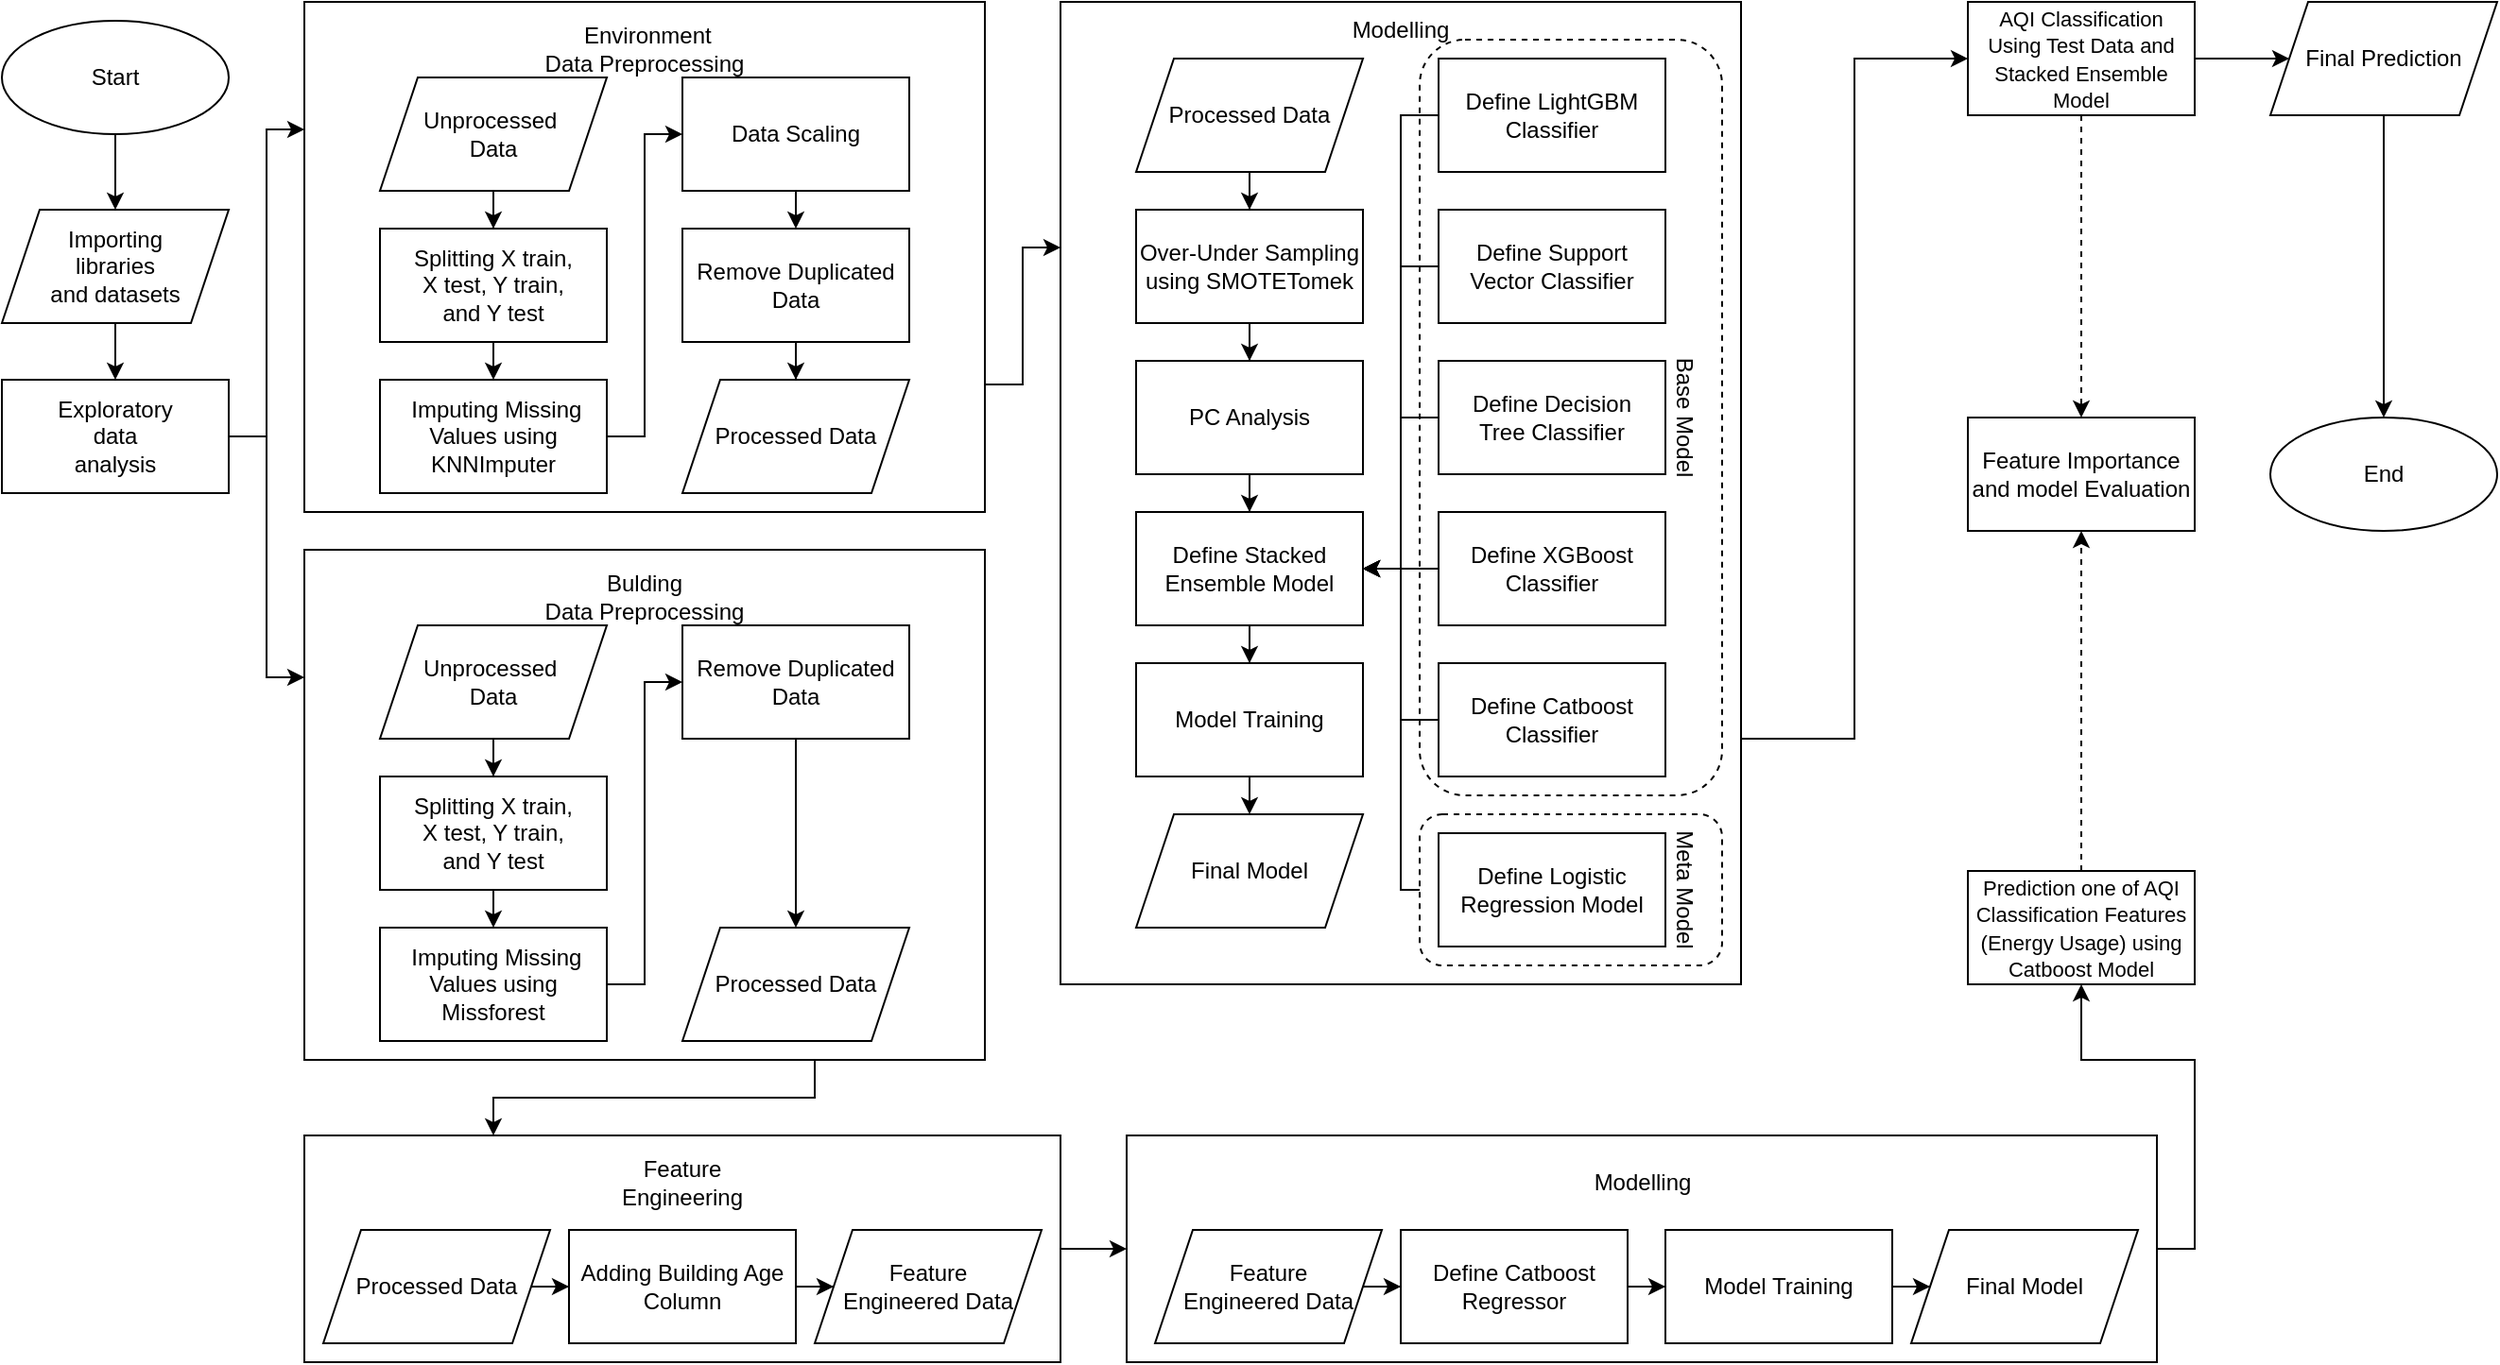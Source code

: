 <mxfile version="26.0.2">
  <diagram name="Page-1" id="DiO7pyCCIh3i1etfyPZZ">
    <mxGraphModel dx="1434" dy="795" grid="1" gridSize="10" guides="1" tooltips="1" connect="1" arrows="1" fold="1" page="1" pageScale="1" pageWidth="850" pageHeight="1100" math="0" shadow="0">
      <root>
        <mxCell id="0" />
        <mxCell id="1" parent="0" />
        <mxCell id="8eDDQyWnlDXpIMxk3LUD-34" style="edgeStyle=orthogonalEdgeStyle;rounded=0;orthogonalLoop=1;jettySize=auto;html=1;exitX=0.5;exitY=1;exitDx=0;exitDy=0;entryX=0.5;entryY=0;entryDx=0;entryDy=0;" edge="1" parent="1" source="8eDDQyWnlDXpIMxk3LUD-1" target="8eDDQyWnlDXpIMxk3LUD-4">
          <mxGeometry relative="1" as="geometry" />
        </mxCell>
        <mxCell id="8eDDQyWnlDXpIMxk3LUD-1" value="Start" style="ellipse;whiteSpace=wrap;html=1;" vertex="1" parent="1">
          <mxGeometry x="40" y="50" width="120" height="60" as="geometry" />
        </mxCell>
        <mxCell id="8eDDQyWnlDXpIMxk3LUD-35" style="edgeStyle=orthogonalEdgeStyle;rounded=0;orthogonalLoop=1;jettySize=auto;html=1;exitX=0.5;exitY=1;exitDx=0;exitDy=0;entryX=0.5;entryY=0;entryDx=0;entryDy=0;" edge="1" parent="1" source="8eDDQyWnlDXpIMxk3LUD-4" target="8eDDQyWnlDXpIMxk3LUD-5">
          <mxGeometry relative="1" as="geometry" />
        </mxCell>
        <mxCell id="8eDDQyWnlDXpIMxk3LUD-4" value="Importing &lt;br&gt;libraries &lt;br&gt;and datasets" style="shape=parallelogram;perimeter=parallelogramPerimeter;whiteSpace=wrap;html=1;fixedSize=1;" vertex="1" parent="1">
          <mxGeometry x="40" y="150" width="120" height="60" as="geometry" />
        </mxCell>
        <mxCell id="8eDDQyWnlDXpIMxk3LUD-73" style="edgeStyle=orthogonalEdgeStyle;rounded=0;orthogonalLoop=1;jettySize=auto;html=1;entryX=0;entryY=0.25;entryDx=0;entryDy=0;" edge="1" parent="1" source="8eDDQyWnlDXpIMxk3LUD-5" target="8eDDQyWnlDXpIMxk3LUD-6">
          <mxGeometry relative="1" as="geometry" />
        </mxCell>
        <mxCell id="8eDDQyWnlDXpIMxk3LUD-90" style="edgeStyle=orthogonalEdgeStyle;rounded=0;orthogonalLoop=1;jettySize=auto;html=1;entryX=0;entryY=0.25;entryDx=0;entryDy=0;" edge="1" parent="1" source="8eDDQyWnlDXpIMxk3LUD-5" target="8eDDQyWnlDXpIMxk3LUD-76">
          <mxGeometry relative="1" as="geometry" />
        </mxCell>
        <mxCell id="8eDDQyWnlDXpIMxk3LUD-5" value="Exploratory &lt;br&gt;data &lt;br&gt;analysis" style="rounded=0;whiteSpace=wrap;html=1;" vertex="1" parent="1">
          <mxGeometry x="40" y="240" width="120" height="60" as="geometry" />
        </mxCell>
        <mxCell id="8eDDQyWnlDXpIMxk3LUD-74" style="edgeStyle=orthogonalEdgeStyle;rounded=0;orthogonalLoop=1;jettySize=auto;html=1;exitX=1;exitY=0.75;exitDx=0;exitDy=0;entryX=0;entryY=0.25;entryDx=0;entryDy=0;" edge="1" parent="1" source="8eDDQyWnlDXpIMxk3LUD-6" target="8eDDQyWnlDXpIMxk3LUD-38">
          <mxGeometry relative="1" as="geometry" />
        </mxCell>
        <mxCell id="8eDDQyWnlDXpIMxk3LUD-6" value="" style="rounded=0;whiteSpace=wrap;html=1;" vertex="1" parent="1">
          <mxGeometry x="200" y="40" width="360" height="270" as="geometry" />
        </mxCell>
        <mxCell id="8eDDQyWnlDXpIMxk3LUD-12" value="" style="edgeStyle=orthogonalEdgeStyle;rounded=0;orthogonalLoop=1;jettySize=auto;html=1;" edge="1" parent="1" source="8eDDQyWnlDXpIMxk3LUD-10" target="8eDDQyWnlDXpIMxk3LUD-11">
          <mxGeometry relative="1" as="geometry" />
        </mxCell>
        <mxCell id="8eDDQyWnlDXpIMxk3LUD-10" value="&lt;div&gt;Unprocessed&amp;nbsp;&lt;/div&gt;&lt;div&gt;Data&lt;/div&gt;" style="rounded=0;whiteSpace=wrap;html=1;shape=parallelogram;perimeter=parallelogramPerimeter;fixedSize=1;" vertex="1" parent="1">
          <mxGeometry x="240" y="80" width="120" height="60" as="geometry" />
        </mxCell>
        <mxCell id="8eDDQyWnlDXpIMxk3LUD-25" style="edgeStyle=orthogonalEdgeStyle;rounded=0;orthogonalLoop=1;jettySize=auto;html=1;exitX=0.5;exitY=1;exitDx=0;exitDy=0;entryX=0.5;entryY=0;entryDx=0;entryDy=0;" edge="1" parent="1" source="8eDDQyWnlDXpIMxk3LUD-11" target="8eDDQyWnlDXpIMxk3LUD-13">
          <mxGeometry relative="1" as="geometry" />
        </mxCell>
        <mxCell id="8eDDQyWnlDXpIMxk3LUD-11" value="Splitting X train, &lt;br&gt;X test, Y train, &lt;br&gt;and Y test" style="rounded=0;whiteSpace=wrap;html=1;" vertex="1" parent="1">
          <mxGeometry x="240" y="160" width="120" height="60" as="geometry" />
        </mxCell>
        <mxCell id="8eDDQyWnlDXpIMxk3LUD-29" style="edgeStyle=orthogonalEdgeStyle;rounded=0;orthogonalLoop=1;jettySize=auto;html=1;exitX=1;exitY=0.5;exitDx=0;exitDy=0;entryX=0;entryY=0.5;entryDx=0;entryDy=0;" edge="1" parent="1" source="8eDDQyWnlDXpIMxk3LUD-13" target="8eDDQyWnlDXpIMxk3LUD-15">
          <mxGeometry relative="1" as="geometry" />
        </mxCell>
        <mxCell id="8eDDQyWnlDXpIMxk3LUD-13" value="&lt;font&gt;&amp;nbsp;Imputing Missing Values using KNNImputer&lt;br&gt;&lt;/font&gt;" style="rounded=0;whiteSpace=wrap;html=1;" vertex="1" parent="1">
          <mxGeometry x="240" y="240" width="120" height="60" as="geometry" />
        </mxCell>
        <mxCell id="8eDDQyWnlDXpIMxk3LUD-30" style="edgeStyle=orthogonalEdgeStyle;rounded=0;orthogonalLoop=1;jettySize=auto;html=1;exitX=0.5;exitY=1;exitDx=0;exitDy=0;entryX=0.5;entryY=0;entryDx=0;entryDy=0;" edge="1" parent="1" source="8eDDQyWnlDXpIMxk3LUD-15" target="8eDDQyWnlDXpIMxk3LUD-17">
          <mxGeometry relative="1" as="geometry" />
        </mxCell>
        <mxCell id="8eDDQyWnlDXpIMxk3LUD-15" value="Data Scaling" style="rounded=0;whiteSpace=wrap;html=1;" vertex="1" parent="1">
          <mxGeometry x="400" y="80" width="120" height="60" as="geometry" />
        </mxCell>
        <mxCell id="8eDDQyWnlDXpIMxk3LUD-32" value="" style="edgeStyle=orthogonalEdgeStyle;rounded=0;orthogonalLoop=1;jettySize=auto;html=1;" edge="1" parent="1" source="8eDDQyWnlDXpIMxk3LUD-17" target="8eDDQyWnlDXpIMxk3LUD-31">
          <mxGeometry relative="1" as="geometry" />
        </mxCell>
        <mxCell id="8eDDQyWnlDXpIMxk3LUD-17" value="Remove Duplicated Data" style="rounded=0;whiteSpace=wrap;html=1;" vertex="1" parent="1">
          <mxGeometry x="400" y="160" width="120" height="60" as="geometry" />
        </mxCell>
        <mxCell id="8eDDQyWnlDXpIMxk3LUD-28" style="edgeStyle=orthogonalEdgeStyle;rounded=0;orthogonalLoop=1;jettySize=auto;html=1;exitX=1;exitY=0.5;exitDx=0;exitDy=0;entryX=1;entryY=0.5;entryDx=0;entryDy=0;" edge="1" parent="1" source="8eDDQyWnlDXpIMxk3LUD-15" target="8eDDQyWnlDXpIMxk3LUD-15">
          <mxGeometry relative="1" as="geometry">
            <Array as="points" />
          </mxGeometry>
        </mxCell>
        <mxCell id="8eDDQyWnlDXpIMxk3LUD-31" value="Processed Data" style="rounded=0;whiteSpace=wrap;html=1;shape=parallelogram;perimeter=parallelogramPerimeter;fixedSize=1;" vertex="1" parent="1">
          <mxGeometry x="400" y="240" width="120" height="60" as="geometry" />
        </mxCell>
        <mxCell id="8eDDQyWnlDXpIMxk3LUD-37" value="&amp;nbsp;Environment&lt;br&gt;Data Preprocessing" style="text;html=1;align=center;verticalAlign=middle;whiteSpace=wrap;rounded=0;" vertex="1" parent="1">
          <mxGeometry x="315" y="50" width="130" height="30" as="geometry" />
        </mxCell>
        <mxCell id="8eDDQyWnlDXpIMxk3LUD-125" style="edgeStyle=orthogonalEdgeStyle;rounded=0;orthogonalLoop=1;jettySize=auto;html=1;exitX=1;exitY=0.75;exitDx=0;exitDy=0;" edge="1" parent="1" source="8eDDQyWnlDXpIMxk3LUD-38" target="8eDDQyWnlDXpIMxk3LUD-124">
          <mxGeometry relative="1" as="geometry" />
        </mxCell>
        <mxCell id="8eDDQyWnlDXpIMxk3LUD-38" value="" style="rounded=0;whiteSpace=wrap;html=1;" vertex="1" parent="1">
          <mxGeometry x="600" y="40" width="360" height="520" as="geometry" />
        </mxCell>
        <mxCell id="8eDDQyWnlDXpIMxk3LUD-40" value="Modelling" style="text;html=1;align=center;verticalAlign=middle;whiteSpace=wrap;rounded=0;" vertex="1" parent="1">
          <mxGeometry x="720" y="40" width="120" height="30" as="geometry" />
        </mxCell>
        <mxCell id="8eDDQyWnlDXpIMxk3LUD-41" value="" style="edgeStyle=orthogonalEdgeStyle;rounded=0;orthogonalLoop=1;jettySize=auto;html=1;" edge="1" parent="1" source="8eDDQyWnlDXpIMxk3LUD-42" target="8eDDQyWnlDXpIMxk3LUD-43">
          <mxGeometry relative="1" as="geometry" />
        </mxCell>
        <mxCell id="8eDDQyWnlDXpIMxk3LUD-42" value="Processed Data" style="rounded=0;whiteSpace=wrap;html=1;shape=parallelogram;perimeter=parallelogramPerimeter;fixedSize=1;" vertex="1" parent="1">
          <mxGeometry x="640" y="70" width="120" height="60" as="geometry" />
        </mxCell>
        <mxCell id="8eDDQyWnlDXpIMxk3LUD-45" value="" style="edgeStyle=orthogonalEdgeStyle;rounded=0;orthogonalLoop=1;jettySize=auto;html=1;" edge="1" parent="1" source="8eDDQyWnlDXpIMxk3LUD-43" target="8eDDQyWnlDXpIMxk3LUD-44">
          <mxGeometry relative="1" as="geometry" />
        </mxCell>
        <mxCell id="8eDDQyWnlDXpIMxk3LUD-43" value="Over-Under Sampling using SMOTETomek" style="rounded=0;whiteSpace=wrap;html=1;" vertex="1" parent="1">
          <mxGeometry x="640" y="150" width="120" height="60" as="geometry" />
        </mxCell>
        <mxCell id="8eDDQyWnlDXpIMxk3LUD-47" value="" style="edgeStyle=orthogonalEdgeStyle;rounded=0;orthogonalLoop=1;jettySize=auto;html=1;" edge="1" parent="1" source="8eDDQyWnlDXpIMxk3LUD-44" target="8eDDQyWnlDXpIMxk3LUD-46">
          <mxGeometry relative="1" as="geometry" />
        </mxCell>
        <mxCell id="8eDDQyWnlDXpIMxk3LUD-44" value="PC Analysis" style="rounded=0;whiteSpace=wrap;html=1;" vertex="1" parent="1">
          <mxGeometry x="640" y="230" width="120" height="60" as="geometry" />
        </mxCell>
        <mxCell id="8eDDQyWnlDXpIMxk3LUD-67" value="" style="edgeStyle=orthogonalEdgeStyle;rounded=0;orthogonalLoop=1;jettySize=auto;html=1;" edge="1" parent="1" source="8eDDQyWnlDXpIMxk3LUD-46" target="8eDDQyWnlDXpIMxk3LUD-66">
          <mxGeometry relative="1" as="geometry" />
        </mxCell>
        <mxCell id="8eDDQyWnlDXpIMxk3LUD-46" value="Define Stacked Ensemble Model" style="rounded=0;whiteSpace=wrap;html=1;" vertex="1" parent="1">
          <mxGeometry x="640" y="310" width="120" height="60" as="geometry" />
        </mxCell>
        <mxCell id="8eDDQyWnlDXpIMxk3LUD-54" value="" style="rounded=1;whiteSpace=wrap;html=1;dashed=1;" vertex="1" parent="1">
          <mxGeometry x="790" y="60" width="160" height="400" as="geometry" />
        </mxCell>
        <mxCell id="8eDDQyWnlDXpIMxk3LUD-56" style="edgeStyle=orthogonalEdgeStyle;rounded=0;orthogonalLoop=1;jettySize=auto;html=1;entryX=1;entryY=0.5;entryDx=0;entryDy=0;" edge="1" parent="1" source="8eDDQyWnlDXpIMxk3LUD-48" target="8eDDQyWnlDXpIMxk3LUD-46">
          <mxGeometry relative="1" as="geometry" />
        </mxCell>
        <mxCell id="8eDDQyWnlDXpIMxk3LUD-48" value="Define LightGBM Classifier" style="rounded=0;whiteSpace=wrap;html=1;" vertex="1" parent="1">
          <mxGeometry x="800" y="70" width="120" height="60" as="geometry" />
        </mxCell>
        <mxCell id="8eDDQyWnlDXpIMxk3LUD-57" style="edgeStyle=orthogonalEdgeStyle;rounded=0;orthogonalLoop=1;jettySize=auto;html=1;entryX=1;entryY=0.5;entryDx=0;entryDy=0;" edge="1" parent="1" source="8eDDQyWnlDXpIMxk3LUD-49" target="8eDDQyWnlDXpIMxk3LUD-46">
          <mxGeometry relative="1" as="geometry" />
        </mxCell>
        <mxCell id="8eDDQyWnlDXpIMxk3LUD-49" value="Define Support &lt;br&gt;Vector Classifier" style="rounded=0;whiteSpace=wrap;html=1;" vertex="1" parent="1">
          <mxGeometry x="800" y="150" width="120" height="60" as="geometry" />
        </mxCell>
        <mxCell id="8eDDQyWnlDXpIMxk3LUD-58" style="edgeStyle=orthogonalEdgeStyle;rounded=0;orthogonalLoop=1;jettySize=auto;html=1;entryX=1;entryY=0.5;entryDx=0;entryDy=0;" edge="1" parent="1" source="8eDDQyWnlDXpIMxk3LUD-50" target="8eDDQyWnlDXpIMxk3LUD-46">
          <mxGeometry relative="1" as="geometry" />
        </mxCell>
        <mxCell id="8eDDQyWnlDXpIMxk3LUD-50" value="Define Decision &lt;br&gt;Tree Classifier" style="rounded=0;whiteSpace=wrap;html=1;" vertex="1" parent="1">
          <mxGeometry x="800" y="230" width="120" height="60" as="geometry" />
        </mxCell>
        <mxCell id="8eDDQyWnlDXpIMxk3LUD-59" style="edgeStyle=orthogonalEdgeStyle;rounded=0;orthogonalLoop=1;jettySize=auto;html=1;" edge="1" parent="1" source="8eDDQyWnlDXpIMxk3LUD-51" target="8eDDQyWnlDXpIMxk3LUD-46">
          <mxGeometry relative="1" as="geometry" />
        </mxCell>
        <mxCell id="8eDDQyWnlDXpIMxk3LUD-51" value="Define XGBoost Classifier" style="rounded=0;whiteSpace=wrap;html=1;" vertex="1" parent="1">
          <mxGeometry x="800" y="310" width="120" height="60" as="geometry" />
        </mxCell>
        <mxCell id="8eDDQyWnlDXpIMxk3LUD-62" style="edgeStyle=orthogonalEdgeStyle;rounded=0;orthogonalLoop=1;jettySize=auto;html=1;entryX=1;entryY=0.5;entryDx=0;entryDy=0;" edge="1" parent="1" source="8eDDQyWnlDXpIMxk3LUD-52" target="8eDDQyWnlDXpIMxk3LUD-46">
          <mxGeometry relative="1" as="geometry" />
        </mxCell>
        <mxCell id="8eDDQyWnlDXpIMxk3LUD-52" value="Define Catboost Classifier" style="rounded=0;whiteSpace=wrap;html=1;" vertex="1" parent="1">
          <mxGeometry x="800" y="390" width="120" height="60" as="geometry" />
        </mxCell>
        <mxCell id="8eDDQyWnlDXpIMxk3LUD-63" style="edgeStyle=orthogonalEdgeStyle;rounded=0;orthogonalLoop=1;jettySize=auto;html=1;entryX=1;entryY=0.5;entryDx=0;entryDy=0;" edge="1" parent="1" source="8eDDQyWnlDXpIMxk3LUD-53" target="8eDDQyWnlDXpIMxk3LUD-46">
          <mxGeometry relative="1" as="geometry" />
        </mxCell>
        <mxCell id="8eDDQyWnlDXpIMxk3LUD-64" value="" style="rounded=1;whiteSpace=wrap;html=1;dashed=1;" vertex="1" parent="1">
          <mxGeometry x="790" y="470" width="160" height="80" as="geometry" />
        </mxCell>
        <mxCell id="8eDDQyWnlDXpIMxk3LUD-53" value="Define Logistic Regression Model" style="rounded=0;whiteSpace=wrap;html=1;" vertex="1" parent="1">
          <mxGeometry x="800" y="480" width="120" height="60" as="geometry" />
        </mxCell>
        <mxCell id="8eDDQyWnlDXpIMxk3LUD-55" value="Base Model" style="text;html=1;align=center;verticalAlign=middle;whiteSpace=wrap;rounded=0;rotation=90;" vertex="1" parent="1">
          <mxGeometry x="880" y="245" width="100" height="30" as="geometry" />
        </mxCell>
        <mxCell id="8eDDQyWnlDXpIMxk3LUD-65" value="Meta Model" style="text;html=1;align=center;verticalAlign=middle;whiteSpace=wrap;rounded=0;rotation=90;" vertex="1" parent="1">
          <mxGeometry x="880" y="495" width="100" height="30" as="geometry" />
        </mxCell>
        <mxCell id="8eDDQyWnlDXpIMxk3LUD-107" style="edgeStyle=orthogonalEdgeStyle;rounded=0;orthogonalLoop=1;jettySize=auto;html=1;exitX=0.5;exitY=1;exitDx=0;exitDy=0;entryX=0.5;entryY=0;entryDx=0;entryDy=0;" edge="1" parent="1" source="8eDDQyWnlDXpIMxk3LUD-66" target="8eDDQyWnlDXpIMxk3LUD-68">
          <mxGeometry relative="1" as="geometry" />
        </mxCell>
        <mxCell id="8eDDQyWnlDXpIMxk3LUD-66" value="Model Training" style="rounded=0;whiteSpace=wrap;html=1;" vertex="1" parent="1">
          <mxGeometry x="640" y="390" width="120" height="60" as="geometry" />
        </mxCell>
        <mxCell id="8eDDQyWnlDXpIMxk3LUD-68" value="Final Model" style="shape=parallelogram;perimeter=parallelogramPerimeter;whiteSpace=wrap;html=1;fixedSize=1;" vertex="1" parent="1">
          <mxGeometry x="640" y="470" width="120" height="60" as="geometry" />
        </mxCell>
        <mxCell id="8eDDQyWnlDXpIMxk3LUD-93" style="edgeStyle=orthogonalEdgeStyle;rounded=0;orthogonalLoop=1;jettySize=auto;html=1;exitX=0.75;exitY=1;exitDx=0;exitDy=0;entryX=0.25;entryY=0;entryDx=0;entryDy=0;" edge="1" parent="1" source="8eDDQyWnlDXpIMxk3LUD-76" target="8eDDQyWnlDXpIMxk3LUD-92">
          <mxGeometry relative="1" as="geometry" />
        </mxCell>
        <mxCell id="8eDDQyWnlDXpIMxk3LUD-76" value="" style="rounded=0;whiteSpace=wrap;html=1;" vertex="1" parent="1">
          <mxGeometry x="200" y="330" width="360" height="270" as="geometry" />
        </mxCell>
        <mxCell id="8eDDQyWnlDXpIMxk3LUD-77" value="" style="edgeStyle=orthogonalEdgeStyle;rounded=0;orthogonalLoop=1;jettySize=auto;html=1;" edge="1" parent="1" source="8eDDQyWnlDXpIMxk3LUD-78" target="8eDDQyWnlDXpIMxk3LUD-80">
          <mxGeometry relative="1" as="geometry" />
        </mxCell>
        <mxCell id="8eDDQyWnlDXpIMxk3LUD-78" value="&lt;div&gt;Unprocessed&amp;nbsp;&lt;/div&gt;&lt;div&gt;Data&lt;/div&gt;" style="rounded=0;whiteSpace=wrap;html=1;shape=parallelogram;perimeter=parallelogramPerimeter;fixedSize=1;" vertex="1" parent="1">
          <mxGeometry x="240" y="370" width="120" height="60" as="geometry" />
        </mxCell>
        <mxCell id="8eDDQyWnlDXpIMxk3LUD-79" style="edgeStyle=orthogonalEdgeStyle;rounded=0;orthogonalLoop=1;jettySize=auto;html=1;exitX=0.5;exitY=1;exitDx=0;exitDy=0;entryX=0.5;entryY=0;entryDx=0;entryDy=0;" edge="1" parent="1" source="8eDDQyWnlDXpIMxk3LUD-80" target="8eDDQyWnlDXpIMxk3LUD-82">
          <mxGeometry relative="1" as="geometry" />
        </mxCell>
        <mxCell id="8eDDQyWnlDXpIMxk3LUD-80" value="Splitting X train, &lt;br&gt;X test, Y train, &lt;br&gt;and Y test" style="rounded=0;whiteSpace=wrap;html=1;" vertex="1" parent="1">
          <mxGeometry x="240" y="450" width="120" height="60" as="geometry" />
        </mxCell>
        <mxCell id="8eDDQyWnlDXpIMxk3LUD-81" style="edgeStyle=orthogonalEdgeStyle;rounded=0;orthogonalLoop=1;jettySize=auto;html=1;exitX=1;exitY=0.5;exitDx=0;exitDy=0;entryX=0;entryY=0.5;entryDx=0;entryDy=0;" edge="1" parent="1" source="8eDDQyWnlDXpIMxk3LUD-82" target="8eDDQyWnlDXpIMxk3LUD-84">
          <mxGeometry relative="1" as="geometry" />
        </mxCell>
        <mxCell id="8eDDQyWnlDXpIMxk3LUD-82" value="&lt;font&gt;&amp;nbsp;Imputing Missing Values using Missforest&lt;br&gt;&lt;/font&gt;" style="rounded=0;whiteSpace=wrap;html=1;" vertex="1" parent="1">
          <mxGeometry x="240" y="530" width="120" height="60" as="geometry" />
        </mxCell>
        <mxCell id="8eDDQyWnlDXpIMxk3LUD-91" style="edgeStyle=orthogonalEdgeStyle;rounded=0;orthogonalLoop=1;jettySize=auto;html=1;entryX=0.5;entryY=0;entryDx=0;entryDy=0;" edge="1" parent="1" source="8eDDQyWnlDXpIMxk3LUD-84" target="8eDDQyWnlDXpIMxk3LUD-88">
          <mxGeometry relative="1" as="geometry" />
        </mxCell>
        <mxCell id="8eDDQyWnlDXpIMxk3LUD-84" value="Remove Duplicated Data" style="rounded=0;whiteSpace=wrap;html=1;" vertex="1" parent="1">
          <mxGeometry x="400" y="370" width="120" height="60" as="geometry" />
        </mxCell>
        <mxCell id="8eDDQyWnlDXpIMxk3LUD-87" style="edgeStyle=orthogonalEdgeStyle;rounded=0;orthogonalLoop=1;jettySize=auto;html=1;exitX=1;exitY=0.5;exitDx=0;exitDy=0;entryX=1;entryY=0.5;entryDx=0;entryDy=0;" edge="1" parent="1" source="8eDDQyWnlDXpIMxk3LUD-84" target="8eDDQyWnlDXpIMxk3LUD-84">
          <mxGeometry relative="1" as="geometry">
            <Array as="points" />
          </mxGeometry>
        </mxCell>
        <mxCell id="8eDDQyWnlDXpIMxk3LUD-88" value="Processed Data" style="rounded=0;whiteSpace=wrap;html=1;shape=parallelogram;perimeter=parallelogramPerimeter;fixedSize=1;" vertex="1" parent="1">
          <mxGeometry x="400" y="530" width="120" height="60" as="geometry" />
        </mxCell>
        <mxCell id="8eDDQyWnlDXpIMxk3LUD-89" value="Bulding&lt;br&gt;&lt;div&gt;Data Preprocessing&lt;/div&gt;" style="text;html=1;align=center;verticalAlign=middle;whiteSpace=wrap;rounded=0;" vertex="1" parent="1">
          <mxGeometry x="315" y="340" width="130" height="30" as="geometry" />
        </mxCell>
        <mxCell id="8eDDQyWnlDXpIMxk3LUD-101" value="" style="edgeStyle=orthogonalEdgeStyle;rounded=0;orthogonalLoop=1;jettySize=auto;html=1;" edge="1" parent="1" source="8eDDQyWnlDXpIMxk3LUD-92" target="8eDDQyWnlDXpIMxk3LUD-100">
          <mxGeometry relative="1" as="geometry" />
        </mxCell>
        <mxCell id="8eDDQyWnlDXpIMxk3LUD-92" value="" style="rounded=0;whiteSpace=wrap;html=1;" vertex="1" parent="1">
          <mxGeometry x="200" y="640" width="400" height="120" as="geometry" />
        </mxCell>
        <mxCell id="8eDDQyWnlDXpIMxk3LUD-97" style="edgeStyle=orthogonalEdgeStyle;rounded=0;orthogonalLoop=1;jettySize=auto;html=1;entryX=0;entryY=0.5;entryDx=0;entryDy=0;" edge="1" parent="1" source="8eDDQyWnlDXpIMxk3LUD-94" target="8eDDQyWnlDXpIMxk3LUD-96">
          <mxGeometry relative="1" as="geometry" />
        </mxCell>
        <mxCell id="8eDDQyWnlDXpIMxk3LUD-94" value="Processed Data" style="rounded=0;whiteSpace=wrap;html=1;shape=parallelogram;perimeter=parallelogramPerimeter;fixedSize=1;" vertex="1" parent="1">
          <mxGeometry x="210" y="690" width="120" height="60" as="geometry" />
        </mxCell>
        <mxCell id="8eDDQyWnlDXpIMxk3LUD-95" value="Feature &lt;br&gt;Engineered Data" style="rounded=0;whiteSpace=wrap;html=1;shape=parallelogram;perimeter=parallelogramPerimeter;fixedSize=1;" vertex="1" parent="1">
          <mxGeometry x="470" y="690" width="120" height="60" as="geometry" />
        </mxCell>
        <mxCell id="8eDDQyWnlDXpIMxk3LUD-98" style="edgeStyle=orthogonalEdgeStyle;rounded=0;orthogonalLoop=1;jettySize=auto;html=1;entryX=0;entryY=0.5;entryDx=0;entryDy=0;" edge="1" parent="1" source="8eDDQyWnlDXpIMxk3LUD-96" target="8eDDQyWnlDXpIMxk3LUD-95">
          <mxGeometry relative="1" as="geometry" />
        </mxCell>
        <mxCell id="8eDDQyWnlDXpIMxk3LUD-96" value="Adding Building Age Column" style="rounded=0;whiteSpace=wrap;html=1;shape=label;fixedSize=1;" vertex="1" parent="1">
          <mxGeometry x="340" y="690" width="120" height="60" as="geometry" />
        </mxCell>
        <mxCell id="8eDDQyWnlDXpIMxk3LUD-99" value="Feature Engineering" style="text;html=1;align=center;verticalAlign=middle;whiteSpace=wrap;rounded=0;" vertex="1" parent="1">
          <mxGeometry x="365" y="650" width="70" height="30" as="geometry" />
        </mxCell>
        <mxCell id="8eDDQyWnlDXpIMxk3LUD-127" style="edgeStyle=orthogonalEdgeStyle;rounded=0;orthogonalLoop=1;jettySize=auto;html=1;exitX=1;exitY=0.5;exitDx=0;exitDy=0;" edge="1" parent="1" source="8eDDQyWnlDXpIMxk3LUD-100" target="8eDDQyWnlDXpIMxk3LUD-126">
          <mxGeometry relative="1" as="geometry" />
        </mxCell>
        <mxCell id="8eDDQyWnlDXpIMxk3LUD-100" value="" style="whiteSpace=wrap;html=1;rounded=0;" vertex="1" parent="1">
          <mxGeometry x="635" y="640" width="545" height="120" as="geometry" />
        </mxCell>
        <mxCell id="8eDDQyWnlDXpIMxk3LUD-106" value="" style="edgeStyle=orthogonalEdgeStyle;rounded=0;orthogonalLoop=1;jettySize=auto;html=1;" edge="1" parent="1" source="8eDDQyWnlDXpIMxk3LUD-102" target="8eDDQyWnlDXpIMxk3LUD-105">
          <mxGeometry relative="1" as="geometry" />
        </mxCell>
        <mxCell id="8eDDQyWnlDXpIMxk3LUD-102" value="Feature&lt;br&gt;Engineered Data" style="rounded=0;whiteSpace=wrap;html=1;shape=parallelogram;perimeter=parallelogramPerimeter;fixedSize=1;" vertex="1" parent="1">
          <mxGeometry x="650" y="690" width="120" height="60" as="geometry" />
        </mxCell>
        <mxCell id="8eDDQyWnlDXpIMxk3LUD-109" value="" style="edgeStyle=orthogonalEdgeStyle;rounded=0;orthogonalLoop=1;jettySize=auto;html=1;" edge="1" parent="1" source="8eDDQyWnlDXpIMxk3LUD-105" target="8eDDQyWnlDXpIMxk3LUD-108">
          <mxGeometry relative="1" as="geometry" />
        </mxCell>
        <mxCell id="8eDDQyWnlDXpIMxk3LUD-105" value="Define Catboost Regressor" style="whiteSpace=wrap;html=1;rounded=0;" vertex="1" parent="1">
          <mxGeometry x="780" y="690" width="120" height="60" as="geometry" />
        </mxCell>
        <mxCell id="8eDDQyWnlDXpIMxk3LUD-111" value="" style="edgeStyle=orthogonalEdgeStyle;rounded=0;orthogonalLoop=1;jettySize=auto;html=1;" edge="1" parent="1" source="8eDDQyWnlDXpIMxk3LUD-108" target="8eDDQyWnlDXpIMxk3LUD-110">
          <mxGeometry relative="1" as="geometry" />
        </mxCell>
        <mxCell id="8eDDQyWnlDXpIMxk3LUD-108" value="Model Training" style="whiteSpace=wrap;html=1;rounded=0;" vertex="1" parent="1">
          <mxGeometry x="920" y="690" width="120" height="60" as="geometry" />
        </mxCell>
        <mxCell id="8eDDQyWnlDXpIMxk3LUD-110" value="Final Model" style="whiteSpace=wrap;html=1;rounded=0;shape=parallelogram;perimeter=parallelogramPerimeter;fixedSize=1;" vertex="1" parent="1">
          <mxGeometry x="1050" y="690" width="120" height="60" as="geometry" />
        </mxCell>
        <mxCell id="8eDDQyWnlDXpIMxk3LUD-122" value="Modelling" style="text;html=1;align=center;verticalAlign=middle;whiteSpace=wrap;rounded=0;" vertex="1" parent="1">
          <mxGeometry x="872.5" y="650" width="70" height="30" as="geometry" />
        </mxCell>
        <mxCell id="8eDDQyWnlDXpIMxk3LUD-129" value="" style="edgeStyle=orthogonalEdgeStyle;rounded=0;orthogonalLoop=1;jettySize=auto;html=1;" edge="1" parent="1" source="8eDDQyWnlDXpIMxk3LUD-124" target="8eDDQyWnlDXpIMxk3LUD-128">
          <mxGeometry relative="1" as="geometry" />
        </mxCell>
        <mxCell id="8eDDQyWnlDXpIMxk3LUD-131" style="edgeStyle=orthogonalEdgeStyle;rounded=0;orthogonalLoop=1;jettySize=auto;html=1;entryX=0.5;entryY=0;entryDx=0;entryDy=0;dashed=1;" edge="1" parent="1" source="8eDDQyWnlDXpIMxk3LUD-124" target="8eDDQyWnlDXpIMxk3LUD-130">
          <mxGeometry relative="1" as="geometry" />
        </mxCell>
        <mxCell id="8eDDQyWnlDXpIMxk3LUD-124" value="&lt;font style=&quot;font-size: 11px;&quot;&gt;AQI Classification &lt;br&gt;Using Test Data and Stacked Ensemble Model &lt;/font&gt;" style="rounded=0;whiteSpace=wrap;html=1;" vertex="1" parent="1">
          <mxGeometry x="1080" y="40" width="120" height="60" as="geometry" />
        </mxCell>
        <mxCell id="8eDDQyWnlDXpIMxk3LUD-132" style="edgeStyle=orthogonalEdgeStyle;rounded=0;orthogonalLoop=1;jettySize=auto;html=1;entryX=0.5;entryY=1;entryDx=0;entryDy=0;dashed=1;" edge="1" parent="1" source="8eDDQyWnlDXpIMxk3LUD-126" target="8eDDQyWnlDXpIMxk3LUD-130">
          <mxGeometry relative="1" as="geometry" />
        </mxCell>
        <mxCell id="8eDDQyWnlDXpIMxk3LUD-126" value="&lt;font style=&quot;font-size: 11px;&quot;&gt;Prediction one of AQI Classification Features (Energy Usage) using Catboost Model&lt;br&gt;&lt;/font&gt;" style="rounded=0;whiteSpace=wrap;html=1;" vertex="1" parent="1">
          <mxGeometry x="1080" y="500" width="120" height="60" as="geometry" />
        </mxCell>
        <mxCell id="8eDDQyWnlDXpIMxk3LUD-136" style="edgeStyle=orthogonalEdgeStyle;rounded=0;orthogonalLoop=1;jettySize=auto;html=1;" edge="1" parent="1" source="8eDDQyWnlDXpIMxk3LUD-128" target="8eDDQyWnlDXpIMxk3LUD-135">
          <mxGeometry relative="1" as="geometry" />
        </mxCell>
        <mxCell id="8eDDQyWnlDXpIMxk3LUD-128" value="Final Prediction" style="shape=parallelogram;perimeter=parallelogramPerimeter;whiteSpace=wrap;html=1;fixedSize=1;rounded=0;" vertex="1" parent="1">
          <mxGeometry x="1240" y="40" width="120" height="60" as="geometry" />
        </mxCell>
        <mxCell id="8eDDQyWnlDXpIMxk3LUD-130" value="Feature Importance and model Evaluation" style="rounded=0;whiteSpace=wrap;html=1;" vertex="1" parent="1">
          <mxGeometry x="1080" y="260" width="120" height="60" as="geometry" />
        </mxCell>
        <mxCell id="8eDDQyWnlDXpIMxk3LUD-135" value="End" style="ellipse;whiteSpace=wrap;html=1;" vertex="1" parent="1">
          <mxGeometry x="1240" y="260" width="120" height="60" as="geometry" />
        </mxCell>
      </root>
    </mxGraphModel>
  </diagram>
</mxfile>
